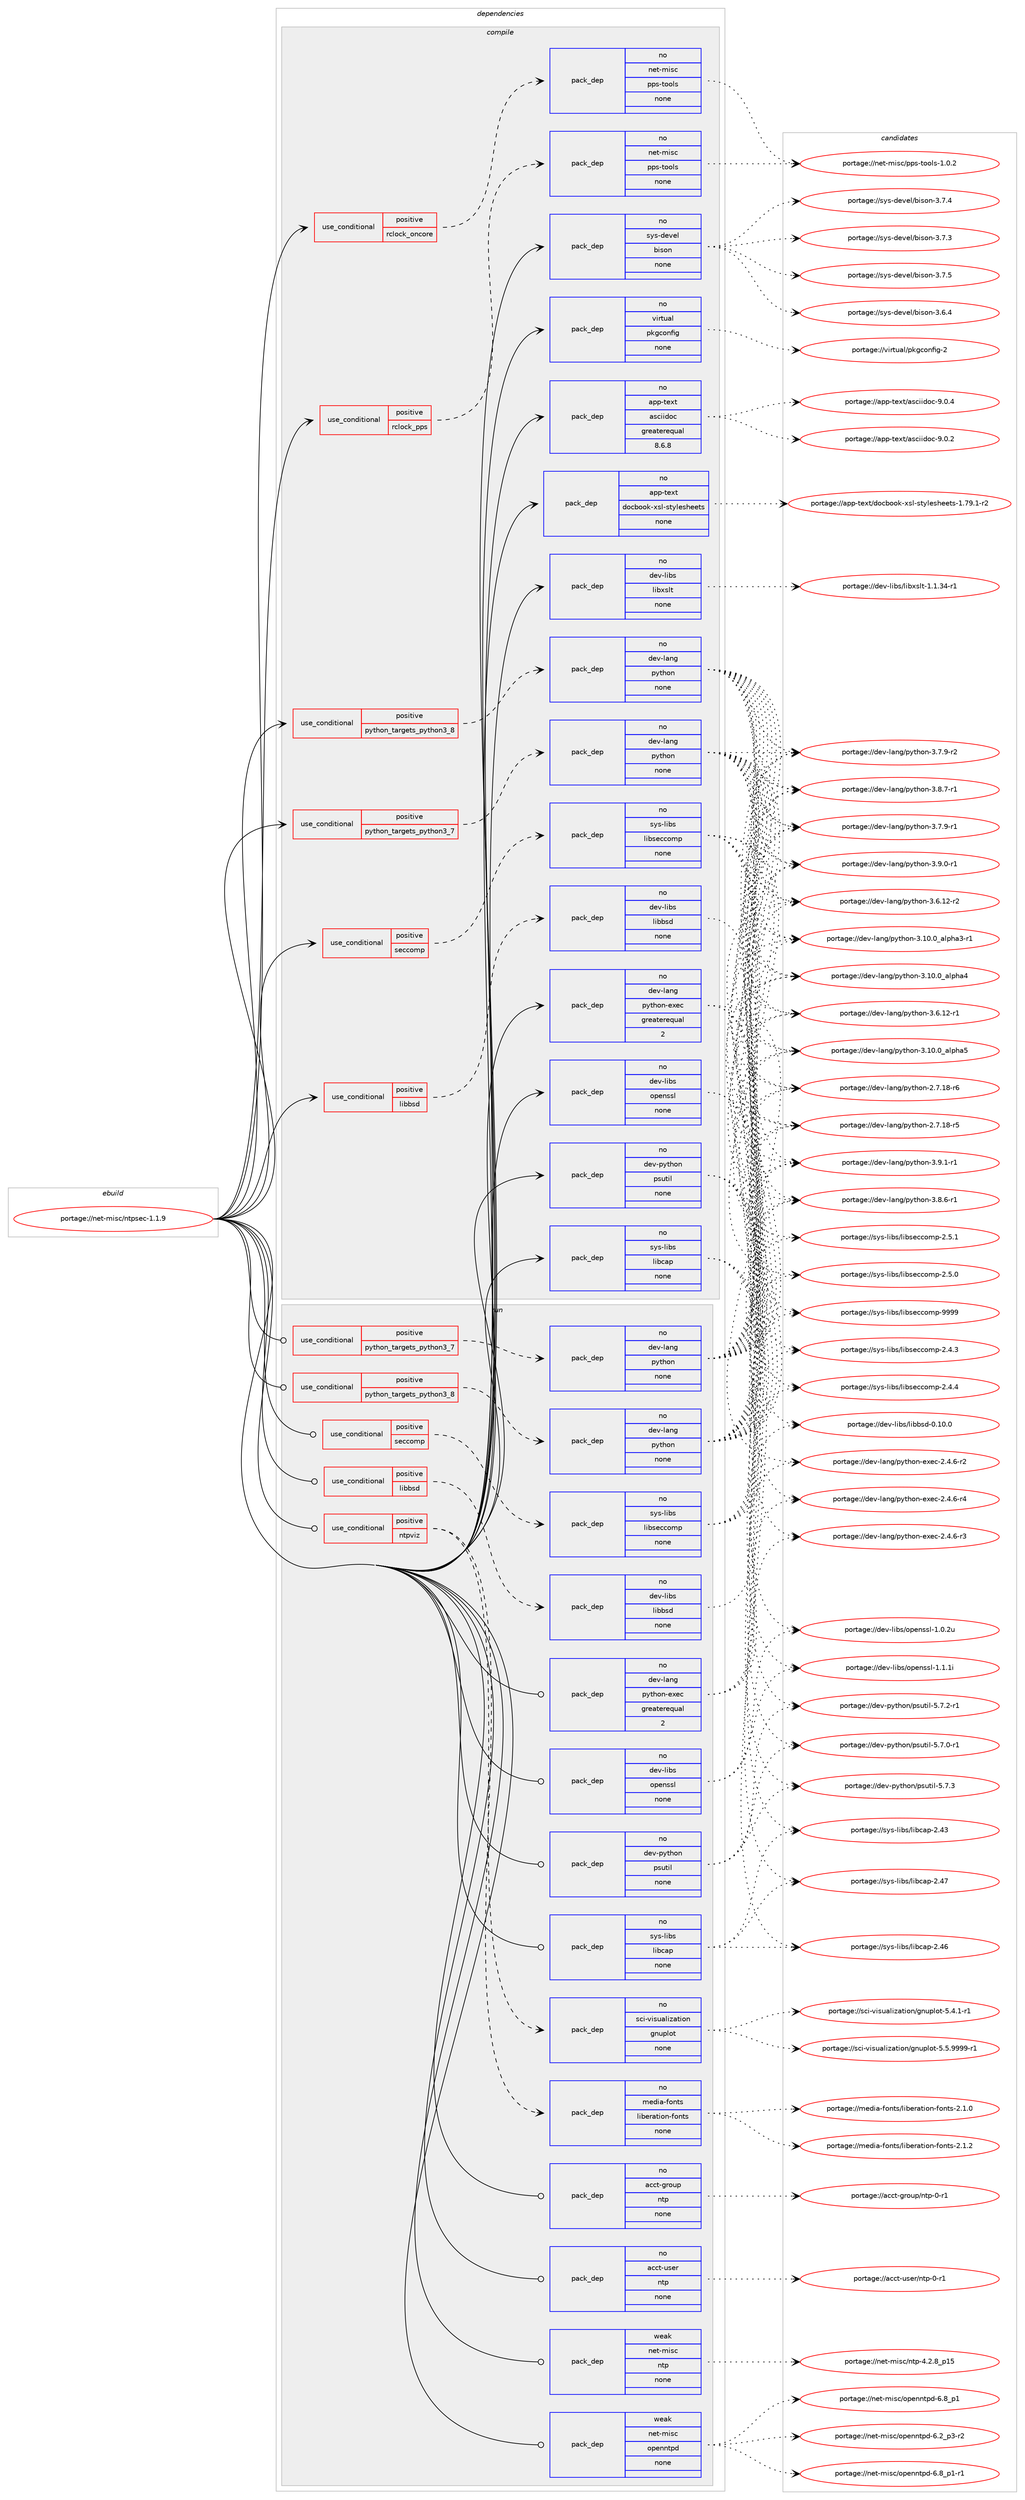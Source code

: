 digraph prolog {

# *************
# Graph options
# *************

newrank=true;
concentrate=true;
compound=true;
graph [rankdir=LR,fontname=Helvetica,fontsize=10,ranksep=1.5];#, ranksep=2.5, nodesep=0.2];
edge  [arrowhead=vee];
node  [fontname=Helvetica,fontsize=10];

# **********
# The ebuild
# **********

subgraph cluster_leftcol {
color=gray;
rank=same;
label=<<i>ebuild</i>>;
id [label="portage://net-misc/ntpsec-1.1.9", color=red, width=4, href="../net-misc/ntpsec-1.1.9.svg"];
}

# ****************
# The dependencies
# ****************

subgraph cluster_midcol {
color=gray;
label=<<i>dependencies</i>>;
subgraph cluster_compile {
fillcolor="#eeeeee";
style=filled;
label=<<i>compile</i>>;
subgraph cond5722 {
dependency18444 [label=<<TABLE BORDER="0" CELLBORDER="1" CELLSPACING="0" CELLPADDING="4"><TR><TD ROWSPAN="3" CELLPADDING="10">use_conditional</TD></TR><TR><TD>positive</TD></TR><TR><TD>libbsd</TD></TR></TABLE>>, shape=none, color=red];
subgraph pack12557 {
dependency18445 [label=<<TABLE BORDER="0" CELLBORDER="1" CELLSPACING="0" CELLPADDING="4" WIDTH="220"><TR><TD ROWSPAN="6" CELLPADDING="30">pack_dep</TD></TR><TR><TD WIDTH="110">no</TD></TR><TR><TD>dev-libs</TD></TR><TR><TD>libbsd</TD></TR><TR><TD>none</TD></TR><TR><TD></TD></TR></TABLE>>, shape=none, color=blue];
}
dependency18444:e -> dependency18445:w [weight=20,style="dashed",arrowhead="vee"];
}
id:e -> dependency18444:w [weight=20,style="solid",arrowhead="vee"];
subgraph cond5723 {
dependency18446 [label=<<TABLE BORDER="0" CELLBORDER="1" CELLSPACING="0" CELLPADDING="4"><TR><TD ROWSPAN="3" CELLPADDING="10">use_conditional</TD></TR><TR><TD>positive</TD></TR><TR><TD>python_targets_python3_7</TD></TR></TABLE>>, shape=none, color=red];
subgraph pack12558 {
dependency18447 [label=<<TABLE BORDER="0" CELLBORDER="1" CELLSPACING="0" CELLPADDING="4" WIDTH="220"><TR><TD ROWSPAN="6" CELLPADDING="30">pack_dep</TD></TR><TR><TD WIDTH="110">no</TD></TR><TR><TD>dev-lang</TD></TR><TR><TD>python</TD></TR><TR><TD>none</TD></TR><TR><TD></TD></TR></TABLE>>, shape=none, color=blue];
}
dependency18446:e -> dependency18447:w [weight=20,style="dashed",arrowhead="vee"];
}
id:e -> dependency18446:w [weight=20,style="solid",arrowhead="vee"];
subgraph cond5724 {
dependency18448 [label=<<TABLE BORDER="0" CELLBORDER="1" CELLSPACING="0" CELLPADDING="4"><TR><TD ROWSPAN="3" CELLPADDING="10">use_conditional</TD></TR><TR><TD>positive</TD></TR><TR><TD>python_targets_python3_8</TD></TR></TABLE>>, shape=none, color=red];
subgraph pack12559 {
dependency18449 [label=<<TABLE BORDER="0" CELLBORDER="1" CELLSPACING="0" CELLPADDING="4" WIDTH="220"><TR><TD ROWSPAN="6" CELLPADDING="30">pack_dep</TD></TR><TR><TD WIDTH="110">no</TD></TR><TR><TD>dev-lang</TD></TR><TR><TD>python</TD></TR><TR><TD>none</TD></TR><TR><TD></TD></TR></TABLE>>, shape=none, color=blue];
}
dependency18448:e -> dependency18449:w [weight=20,style="dashed",arrowhead="vee"];
}
id:e -> dependency18448:w [weight=20,style="solid",arrowhead="vee"];
subgraph cond5725 {
dependency18450 [label=<<TABLE BORDER="0" CELLBORDER="1" CELLSPACING="0" CELLPADDING="4"><TR><TD ROWSPAN="3" CELLPADDING="10">use_conditional</TD></TR><TR><TD>positive</TD></TR><TR><TD>rclock_oncore</TD></TR></TABLE>>, shape=none, color=red];
subgraph pack12560 {
dependency18451 [label=<<TABLE BORDER="0" CELLBORDER="1" CELLSPACING="0" CELLPADDING="4" WIDTH="220"><TR><TD ROWSPAN="6" CELLPADDING="30">pack_dep</TD></TR><TR><TD WIDTH="110">no</TD></TR><TR><TD>net-misc</TD></TR><TR><TD>pps-tools</TD></TR><TR><TD>none</TD></TR><TR><TD></TD></TR></TABLE>>, shape=none, color=blue];
}
dependency18450:e -> dependency18451:w [weight=20,style="dashed",arrowhead="vee"];
}
id:e -> dependency18450:w [weight=20,style="solid",arrowhead="vee"];
subgraph cond5726 {
dependency18452 [label=<<TABLE BORDER="0" CELLBORDER="1" CELLSPACING="0" CELLPADDING="4"><TR><TD ROWSPAN="3" CELLPADDING="10">use_conditional</TD></TR><TR><TD>positive</TD></TR><TR><TD>rclock_pps</TD></TR></TABLE>>, shape=none, color=red];
subgraph pack12561 {
dependency18453 [label=<<TABLE BORDER="0" CELLBORDER="1" CELLSPACING="0" CELLPADDING="4" WIDTH="220"><TR><TD ROWSPAN="6" CELLPADDING="30">pack_dep</TD></TR><TR><TD WIDTH="110">no</TD></TR><TR><TD>net-misc</TD></TR><TR><TD>pps-tools</TD></TR><TR><TD>none</TD></TR><TR><TD></TD></TR></TABLE>>, shape=none, color=blue];
}
dependency18452:e -> dependency18453:w [weight=20,style="dashed",arrowhead="vee"];
}
id:e -> dependency18452:w [weight=20,style="solid",arrowhead="vee"];
subgraph cond5727 {
dependency18454 [label=<<TABLE BORDER="0" CELLBORDER="1" CELLSPACING="0" CELLPADDING="4"><TR><TD ROWSPAN="3" CELLPADDING="10">use_conditional</TD></TR><TR><TD>positive</TD></TR><TR><TD>seccomp</TD></TR></TABLE>>, shape=none, color=red];
subgraph pack12562 {
dependency18455 [label=<<TABLE BORDER="0" CELLBORDER="1" CELLSPACING="0" CELLPADDING="4" WIDTH="220"><TR><TD ROWSPAN="6" CELLPADDING="30">pack_dep</TD></TR><TR><TD WIDTH="110">no</TD></TR><TR><TD>sys-libs</TD></TR><TR><TD>libseccomp</TD></TR><TR><TD>none</TD></TR><TR><TD></TD></TR></TABLE>>, shape=none, color=blue];
}
dependency18454:e -> dependency18455:w [weight=20,style="dashed",arrowhead="vee"];
}
id:e -> dependency18454:w [weight=20,style="solid",arrowhead="vee"];
subgraph pack12563 {
dependency18456 [label=<<TABLE BORDER="0" CELLBORDER="1" CELLSPACING="0" CELLPADDING="4" WIDTH="220"><TR><TD ROWSPAN="6" CELLPADDING="30">pack_dep</TD></TR><TR><TD WIDTH="110">no</TD></TR><TR><TD>app-text</TD></TR><TR><TD>asciidoc</TD></TR><TR><TD>greaterequal</TD></TR><TR><TD>8.6.8</TD></TR></TABLE>>, shape=none, color=blue];
}
id:e -> dependency18456:w [weight=20,style="solid",arrowhead="vee"];
subgraph pack12564 {
dependency18457 [label=<<TABLE BORDER="0" CELLBORDER="1" CELLSPACING="0" CELLPADDING="4" WIDTH="220"><TR><TD ROWSPAN="6" CELLPADDING="30">pack_dep</TD></TR><TR><TD WIDTH="110">no</TD></TR><TR><TD>app-text</TD></TR><TR><TD>docbook-xsl-stylesheets</TD></TR><TR><TD>none</TD></TR><TR><TD></TD></TR></TABLE>>, shape=none, color=blue];
}
id:e -> dependency18457:w [weight=20,style="solid",arrowhead="vee"];
subgraph pack12565 {
dependency18458 [label=<<TABLE BORDER="0" CELLBORDER="1" CELLSPACING="0" CELLPADDING="4" WIDTH="220"><TR><TD ROWSPAN="6" CELLPADDING="30">pack_dep</TD></TR><TR><TD WIDTH="110">no</TD></TR><TR><TD>dev-lang</TD></TR><TR><TD>python-exec</TD></TR><TR><TD>greaterequal</TD></TR><TR><TD>2</TD></TR></TABLE>>, shape=none, color=blue];
}
id:e -> dependency18458:w [weight=20,style="solid",arrowhead="vee"];
subgraph pack12566 {
dependency18459 [label=<<TABLE BORDER="0" CELLBORDER="1" CELLSPACING="0" CELLPADDING="4" WIDTH="220"><TR><TD ROWSPAN="6" CELLPADDING="30">pack_dep</TD></TR><TR><TD WIDTH="110">no</TD></TR><TR><TD>dev-libs</TD></TR><TR><TD>libxslt</TD></TR><TR><TD>none</TD></TR><TR><TD></TD></TR></TABLE>>, shape=none, color=blue];
}
id:e -> dependency18459:w [weight=20,style="solid",arrowhead="vee"];
subgraph pack12567 {
dependency18460 [label=<<TABLE BORDER="0" CELLBORDER="1" CELLSPACING="0" CELLPADDING="4" WIDTH="220"><TR><TD ROWSPAN="6" CELLPADDING="30">pack_dep</TD></TR><TR><TD WIDTH="110">no</TD></TR><TR><TD>dev-libs</TD></TR><TR><TD>openssl</TD></TR><TR><TD>none</TD></TR><TR><TD></TD></TR></TABLE>>, shape=none, color=blue];
}
id:e -> dependency18460:w [weight=20,style="solid",arrowhead="vee"];
subgraph pack12568 {
dependency18461 [label=<<TABLE BORDER="0" CELLBORDER="1" CELLSPACING="0" CELLPADDING="4" WIDTH="220"><TR><TD ROWSPAN="6" CELLPADDING="30">pack_dep</TD></TR><TR><TD WIDTH="110">no</TD></TR><TR><TD>dev-python</TD></TR><TR><TD>psutil</TD></TR><TR><TD>none</TD></TR><TR><TD></TD></TR></TABLE>>, shape=none, color=blue];
}
id:e -> dependency18461:w [weight=20,style="solid",arrowhead="vee"];
subgraph pack12569 {
dependency18462 [label=<<TABLE BORDER="0" CELLBORDER="1" CELLSPACING="0" CELLPADDING="4" WIDTH="220"><TR><TD ROWSPAN="6" CELLPADDING="30">pack_dep</TD></TR><TR><TD WIDTH="110">no</TD></TR><TR><TD>sys-devel</TD></TR><TR><TD>bison</TD></TR><TR><TD>none</TD></TR><TR><TD></TD></TR></TABLE>>, shape=none, color=blue];
}
id:e -> dependency18462:w [weight=20,style="solid",arrowhead="vee"];
subgraph pack12570 {
dependency18463 [label=<<TABLE BORDER="0" CELLBORDER="1" CELLSPACING="0" CELLPADDING="4" WIDTH="220"><TR><TD ROWSPAN="6" CELLPADDING="30">pack_dep</TD></TR><TR><TD WIDTH="110">no</TD></TR><TR><TD>sys-libs</TD></TR><TR><TD>libcap</TD></TR><TR><TD>none</TD></TR><TR><TD></TD></TR></TABLE>>, shape=none, color=blue];
}
id:e -> dependency18463:w [weight=20,style="solid",arrowhead="vee"];
subgraph pack12571 {
dependency18464 [label=<<TABLE BORDER="0" CELLBORDER="1" CELLSPACING="0" CELLPADDING="4" WIDTH="220"><TR><TD ROWSPAN="6" CELLPADDING="30">pack_dep</TD></TR><TR><TD WIDTH="110">no</TD></TR><TR><TD>virtual</TD></TR><TR><TD>pkgconfig</TD></TR><TR><TD>none</TD></TR><TR><TD></TD></TR></TABLE>>, shape=none, color=blue];
}
id:e -> dependency18464:w [weight=20,style="solid",arrowhead="vee"];
}
subgraph cluster_compileandrun {
fillcolor="#eeeeee";
style=filled;
label=<<i>compile and run</i>>;
}
subgraph cluster_run {
fillcolor="#eeeeee";
style=filled;
label=<<i>run</i>>;
subgraph cond5728 {
dependency18465 [label=<<TABLE BORDER="0" CELLBORDER="1" CELLSPACING="0" CELLPADDING="4"><TR><TD ROWSPAN="3" CELLPADDING="10">use_conditional</TD></TR><TR><TD>positive</TD></TR><TR><TD>libbsd</TD></TR></TABLE>>, shape=none, color=red];
subgraph pack12572 {
dependency18466 [label=<<TABLE BORDER="0" CELLBORDER="1" CELLSPACING="0" CELLPADDING="4" WIDTH="220"><TR><TD ROWSPAN="6" CELLPADDING="30">pack_dep</TD></TR><TR><TD WIDTH="110">no</TD></TR><TR><TD>dev-libs</TD></TR><TR><TD>libbsd</TD></TR><TR><TD>none</TD></TR><TR><TD></TD></TR></TABLE>>, shape=none, color=blue];
}
dependency18465:e -> dependency18466:w [weight=20,style="dashed",arrowhead="vee"];
}
id:e -> dependency18465:w [weight=20,style="solid",arrowhead="odot"];
subgraph cond5729 {
dependency18467 [label=<<TABLE BORDER="0" CELLBORDER="1" CELLSPACING="0" CELLPADDING="4"><TR><TD ROWSPAN="3" CELLPADDING="10">use_conditional</TD></TR><TR><TD>positive</TD></TR><TR><TD>ntpviz</TD></TR></TABLE>>, shape=none, color=red];
subgraph pack12573 {
dependency18468 [label=<<TABLE BORDER="0" CELLBORDER="1" CELLSPACING="0" CELLPADDING="4" WIDTH="220"><TR><TD ROWSPAN="6" CELLPADDING="30">pack_dep</TD></TR><TR><TD WIDTH="110">no</TD></TR><TR><TD>sci-visualization</TD></TR><TR><TD>gnuplot</TD></TR><TR><TD>none</TD></TR><TR><TD></TD></TR></TABLE>>, shape=none, color=blue];
}
dependency18467:e -> dependency18468:w [weight=20,style="dashed",arrowhead="vee"];
subgraph pack12574 {
dependency18469 [label=<<TABLE BORDER="0" CELLBORDER="1" CELLSPACING="0" CELLPADDING="4" WIDTH="220"><TR><TD ROWSPAN="6" CELLPADDING="30">pack_dep</TD></TR><TR><TD WIDTH="110">no</TD></TR><TR><TD>media-fonts</TD></TR><TR><TD>liberation-fonts</TD></TR><TR><TD>none</TD></TR><TR><TD></TD></TR></TABLE>>, shape=none, color=blue];
}
dependency18467:e -> dependency18469:w [weight=20,style="dashed",arrowhead="vee"];
}
id:e -> dependency18467:w [weight=20,style="solid",arrowhead="odot"];
subgraph cond5730 {
dependency18470 [label=<<TABLE BORDER="0" CELLBORDER="1" CELLSPACING="0" CELLPADDING="4"><TR><TD ROWSPAN="3" CELLPADDING="10">use_conditional</TD></TR><TR><TD>positive</TD></TR><TR><TD>python_targets_python3_7</TD></TR></TABLE>>, shape=none, color=red];
subgraph pack12575 {
dependency18471 [label=<<TABLE BORDER="0" CELLBORDER="1" CELLSPACING="0" CELLPADDING="4" WIDTH="220"><TR><TD ROWSPAN="6" CELLPADDING="30">pack_dep</TD></TR><TR><TD WIDTH="110">no</TD></TR><TR><TD>dev-lang</TD></TR><TR><TD>python</TD></TR><TR><TD>none</TD></TR><TR><TD></TD></TR></TABLE>>, shape=none, color=blue];
}
dependency18470:e -> dependency18471:w [weight=20,style="dashed",arrowhead="vee"];
}
id:e -> dependency18470:w [weight=20,style="solid",arrowhead="odot"];
subgraph cond5731 {
dependency18472 [label=<<TABLE BORDER="0" CELLBORDER="1" CELLSPACING="0" CELLPADDING="4"><TR><TD ROWSPAN="3" CELLPADDING="10">use_conditional</TD></TR><TR><TD>positive</TD></TR><TR><TD>python_targets_python3_8</TD></TR></TABLE>>, shape=none, color=red];
subgraph pack12576 {
dependency18473 [label=<<TABLE BORDER="0" CELLBORDER="1" CELLSPACING="0" CELLPADDING="4" WIDTH="220"><TR><TD ROWSPAN="6" CELLPADDING="30">pack_dep</TD></TR><TR><TD WIDTH="110">no</TD></TR><TR><TD>dev-lang</TD></TR><TR><TD>python</TD></TR><TR><TD>none</TD></TR><TR><TD></TD></TR></TABLE>>, shape=none, color=blue];
}
dependency18472:e -> dependency18473:w [weight=20,style="dashed",arrowhead="vee"];
}
id:e -> dependency18472:w [weight=20,style="solid",arrowhead="odot"];
subgraph cond5732 {
dependency18474 [label=<<TABLE BORDER="0" CELLBORDER="1" CELLSPACING="0" CELLPADDING="4"><TR><TD ROWSPAN="3" CELLPADDING="10">use_conditional</TD></TR><TR><TD>positive</TD></TR><TR><TD>seccomp</TD></TR></TABLE>>, shape=none, color=red];
subgraph pack12577 {
dependency18475 [label=<<TABLE BORDER="0" CELLBORDER="1" CELLSPACING="0" CELLPADDING="4" WIDTH="220"><TR><TD ROWSPAN="6" CELLPADDING="30">pack_dep</TD></TR><TR><TD WIDTH="110">no</TD></TR><TR><TD>sys-libs</TD></TR><TR><TD>libseccomp</TD></TR><TR><TD>none</TD></TR><TR><TD></TD></TR></TABLE>>, shape=none, color=blue];
}
dependency18474:e -> dependency18475:w [weight=20,style="dashed",arrowhead="vee"];
}
id:e -> dependency18474:w [weight=20,style="solid",arrowhead="odot"];
subgraph pack12578 {
dependency18476 [label=<<TABLE BORDER="0" CELLBORDER="1" CELLSPACING="0" CELLPADDING="4" WIDTH="220"><TR><TD ROWSPAN="6" CELLPADDING="30">pack_dep</TD></TR><TR><TD WIDTH="110">no</TD></TR><TR><TD>acct-group</TD></TR><TR><TD>ntp</TD></TR><TR><TD>none</TD></TR><TR><TD></TD></TR></TABLE>>, shape=none, color=blue];
}
id:e -> dependency18476:w [weight=20,style="solid",arrowhead="odot"];
subgraph pack12579 {
dependency18477 [label=<<TABLE BORDER="0" CELLBORDER="1" CELLSPACING="0" CELLPADDING="4" WIDTH="220"><TR><TD ROWSPAN="6" CELLPADDING="30">pack_dep</TD></TR><TR><TD WIDTH="110">no</TD></TR><TR><TD>acct-user</TD></TR><TR><TD>ntp</TD></TR><TR><TD>none</TD></TR><TR><TD></TD></TR></TABLE>>, shape=none, color=blue];
}
id:e -> dependency18477:w [weight=20,style="solid",arrowhead="odot"];
subgraph pack12580 {
dependency18478 [label=<<TABLE BORDER="0" CELLBORDER="1" CELLSPACING="0" CELLPADDING="4" WIDTH="220"><TR><TD ROWSPAN="6" CELLPADDING="30">pack_dep</TD></TR><TR><TD WIDTH="110">no</TD></TR><TR><TD>dev-lang</TD></TR><TR><TD>python-exec</TD></TR><TR><TD>greaterequal</TD></TR><TR><TD>2</TD></TR></TABLE>>, shape=none, color=blue];
}
id:e -> dependency18478:w [weight=20,style="solid",arrowhead="odot"];
subgraph pack12581 {
dependency18479 [label=<<TABLE BORDER="0" CELLBORDER="1" CELLSPACING="0" CELLPADDING="4" WIDTH="220"><TR><TD ROWSPAN="6" CELLPADDING="30">pack_dep</TD></TR><TR><TD WIDTH="110">no</TD></TR><TR><TD>dev-libs</TD></TR><TR><TD>openssl</TD></TR><TR><TD>none</TD></TR><TR><TD></TD></TR></TABLE>>, shape=none, color=blue];
}
id:e -> dependency18479:w [weight=20,style="solid",arrowhead="odot"];
subgraph pack12582 {
dependency18480 [label=<<TABLE BORDER="0" CELLBORDER="1" CELLSPACING="0" CELLPADDING="4" WIDTH="220"><TR><TD ROWSPAN="6" CELLPADDING="30">pack_dep</TD></TR><TR><TD WIDTH="110">no</TD></TR><TR><TD>dev-python</TD></TR><TR><TD>psutil</TD></TR><TR><TD>none</TD></TR><TR><TD></TD></TR></TABLE>>, shape=none, color=blue];
}
id:e -> dependency18480:w [weight=20,style="solid",arrowhead="odot"];
subgraph pack12583 {
dependency18481 [label=<<TABLE BORDER="0" CELLBORDER="1" CELLSPACING="0" CELLPADDING="4" WIDTH="220"><TR><TD ROWSPAN="6" CELLPADDING="30">pack_dep</TD></TR><TR><TD WIDTH="110">no</TD></TR><TR><TD>sys-libs</TD></TR><TR><TD>libcap</TD></TR><TR><TD>none</TD></TR><TR><TD></TD></TR></TABLE>>, shape=none, color=blue];
}
id:e -> dependency18481:w [weight=20,style="solid",arrowhead="odot"];
subgraph pack12584 {
dependency18482 [label=<<TABLE BORDER="0" CELLBORDER="1" CELLSPACING="0" CELLPADDING="4" WIDTH="220"><TR><TD ROWSPAN="6" CELLPADDING="30">pack_dep</TD></TR><TR><TD WIDTH="110">weak</TD></TR><TR><TD>net-misc</TD></TR><TR><TD>ntp</TD></TR><TR><TD>none</TD></TR><TR><TD></TD></TR></TABLE>>, shape=none, color=blue];
}
id:e -> dependency18482:w [weight=20,style="solid",arrowhead="odot"];
subgraph pack12585 {
dependency18483 [label=<<TABLE BORDER="0" CELLBORDER="1" CELLSPACING="0" CELLPADDING="4" WIDTH="220"><TR><TD ROWSPAN="6" CELLPADDING="30">pack_dep</TD></TR><TR><TD WIDTH="110">weak</TD></TR><TR><TD>net-misc</TD></TR><TR><TD>openntpd</TD></TR><TR><TD>none</TD></TR><TR><TD></TD></TR></TABLE>>, shape=none, color=blue];
}
id:e -> dependency18483:w [weight=20,style="solid",arrowhead="odot"];
}
}

# **************
# The candidates
# **************

subgraph cluster_choices {
rank=same;
color=gray;
label=<<i>candidates</i>>;

subgraph choice12557 {
color=black;
nodesep=1;
choice100101118451081059811547108105989811510045484649484648 [label="portage://dev-libs/libbsd-0.10.0", color=red, width=4,href="../dev-libs/libbsd-0.10.0.svg"];
dependency18445:e -> choice100101118451081059811547108105989811510045484649484648:w [style=dotted,weight="100"];
}
subgraph choice12558 {
color=black;
nodesep=1;
choice1001011184510897110103471121211161041111104551465746494511449 [label="portage://dev-lang/python-3.9.1-r1", color=red, width=4,href="../dev-lang/python-3.9.1-r1.svg"];
choice1001011184510897110103471121211161041111104551465746484511449 [label="portage://dev-lang/python-3.9.0-r1", color=red, width=4,href="../dev-lang/python-3.9.0-r1.svg"];
choice1001011184510897110103471121211161041111104551465646554511449 [label="portage://dev-lang/python-3.8.7-r1", color=red, width=4,href="../dev-lang/python-3.8.7-r1.svg"];
choice1001011184510897110103471121211161041111104551465646544511449 [label="portage://dev-lang/python-3.8.6-r1", color=red, width=4,href="../dev-lang/python-3.8.6-r1.svg"];
choice1001011184510897110103471121211161041111104551465546574511450 [label="portage://dev-lang/python-3.7.9-r2", color=red, width=4,href="../dev-lang/python-3.7.9-r2.svg"];
choice1001011184510897110103471121211161041111104551465546574511449 [label="portage://dev-lang/python-3.7.9-r1", color=red, width=4,href="../dev-lang/python-3.7.9-r1.svg"];
choice100101118451089711010347112121116104111110455146544649504511450 [label="portage://dev-lang/python-3.6.12-r2", color=red, width=4,href="../dev-lang/python-3.6.12-r2.svg"];
choice100101118451089711010347112121116104111110455146544649504511449 [label="portage://dev-lang/python-3.6.12-r1", color=red, width=4,href="../dev-lang/python-3.6.12-r1.svg"];
choice1001011184510897110103471121211161041111104551464948464895971081121049753 [label="portage://dev-lang/python-3.10.0_alpha5", color=red, width=4,href="../dev-lang/python-3.10.0_alpha5.svg"];
choice1001011184510897110103471121211161041111104551464948464895971081121049752 [label="portage://dev-lang/python-3.10.0_alpha4", color=red, width=4,href="../dev-lang/python-3.10.0_alpha4.svg"];
choice10010111845108971101034711212111610411111045514649484648959710811210497514511449 [label="portage://dev-lang/python-3.10.0_alpha3-r1", color=red, width=4,href="../dev-lang/python-3.10.0_alpha3-r1.svg"];
choice100101118451089711010347112121116104111110455046554649564511454 [label="portage://dev-lang/python-2.7.18-r6", color=red, width=4,href="../dev-lang/python-2.7.18-r6.svg"];
choice100101118451089711010347112121116104111110455046554649564511453 [label="portage://dev-lang/python-2.7.18-r5", color=red, width=4,href="../dev-lang/python-2.7.18-r5.svg"];
dependency18447:e -> choice1001011184510897110103471121211161041111104551465746494511449:w [style=dotted,weight="100"];
dependency18447:e -> choice1001011184510897110103471121211161041111104551465746484511449:w [style=dotted,weight="100"];
dependency18447:e -> choice1001011184510897110103471121211161041111104551465646554511449:w [style=dotted,weight="100"];
dependency18447:e -> choice1001011184510897110103471121211161041111104551465646544511449:w [style=dotted,weight="100"];
dependency18447:e -> choice1001011184510897110103471121211161041111104551465546574511450:w [style=dotted,weight="100"];
dependency18447:e -> choice1001011184510897110103471121211161041111104551465546574511449:w [style=dotted,weight="100"];
dependency18447:e -> choice100101118451089711010347112121116104111110455146544649504511450:w [style=dotted,weight="100"];
dependency18447:e -> choice100101118451089711010347112121116104111110455146544649504511449:w [style=dotted,weight="100"];
dependency18447:e -> choice1001011184510897110103471121211161041111104551464948464895971081121049753:w [style=dotted,weight="100"];
dependency18447:e -> choice1001011184510897110103471121211161041111104551464948464895971081121049752:w [style=dotted,weight="100"];
dependency18447:e -> choice10010111845108971101034711212111610411111045514649484648959710811210497514511449:w [style=dotted,weight="100"];
dependency18447:e -> choice100101118451089711010347112121116104111110455046554649564511454:w [style=dotted,weight="100"];
dependency18447:e -> choice100101118451089711010347112121116104111110455046554649564511453:w [style=dotted,weight="100"];
}
subgraph choice12559 {
color=black;
nodesep=1;
choice1001011184510897110103471121211161041111104551465746494511449 [label="portage://dev-lang/python-3.9.1-r1", color=red, width=4,href="../dev-lang/python-3.9.1-r1.svg"];
choice1001011184510897110103471121211161041111104551465746484511449 [label="portage://dev-lang/python-3.9.0-r1", color=red, width=4,href="../dev-lang/python-3.9.0-r1.svg"];
choice1001011184510897110103471121211161041111104551465646554511449 [label="portage://dev-lang/python-3.8.7-r1", color=red, width=4,href="../dev-lang/python-3.8.7-r1.svg"];
choice1001011184510897110103471121211161041111104551465646544511449 [label="portage://dev-lang/python-3.8.6-r1", color=red, width=4,href="../dev-lang/python-3.8.6-r1.svg"];
choice1001011184510897110103471121211161041111104551465546574511450 [label="portage://dev-lang/python-3.7.9-r2", color=red, width=4,href="../dev-lang/python-3.7.9-r2.svg"];
choice1001011184510897110103471121211161041111104551465546574511449 [label="portage://dev-lang/python-3.7.9-r1", color=red, width=4,href="../dev-lang/python-3.7.9-r1.svg"];
choice100101118451089711010347112121116104111110455146544649504511450 [label="portage://dev-lang/python-3.6.12-r2", color=red, width=4,href="../dev-lang/python-3.6.12-r2.svg"];
choice100101118451089711010347112121116104111110455146544649504511449 [label="portage://dev-lang/python-3.6.12-r1", color=red, width=4,href="../dev-lang/python-3.6.12-r1.svg"];
choice1001011184510897110103471121211161041111104551464948464895971081121049753 [label="portage://dev-lang/python-3.10.0_alpha5", color=red, width=4,href="../dev-lang/python-3.10.0_alpha5.svg"];
choice1001011184510897110103471121211161041111104551464948464895971081121049752 [label="portage://dev-lang/python-3.10.0_alpha4", color=red, width=4,href="../dev-lang/python-3.10.0_alpha4.svg"];
choice10010111845108971101034711212111610411111045514649484648959710811210497514511449 [label="portage://dev-lang/python-3.10.0_alpha3-r1", color=red, width=4,href="../dev-lang/python-3.10.0_alpha3-r1.svg"];
choice100101118451089711010347112121116104111110455046554649564511454 [label="portage://dev-lang/python-2.7.18-r6", color=red, width=4,href="../dev-lang/python-2.7.18-r6.svg"];
choice100101118451089711010347112121116104111110455046554649564511453 [label="portage://dev-lang/python-2.7.18-r5", color=red, width=4,href="../dev-lang/python-2.7.18-r5.svg"];
dependency18449:e -> choice1001011184510897110103471121211161041111104551465746494511449:w [style=dotted,weight="100"];
dependency18449:e -> choice1001011184510897110103471121211161041111104551465746484511449:w [style=dotted,weight="100"];
dependency18449:e -> choice1001011184510897110103471121211161041111104551465646554511449:w [style=dotted,weight="100"];
dependency18449:e -> choice1001011184510897110103471121211161041111104551465646544511449:w [style=dotted,weight="100"];
dependency18449:e -> choice1001011184510897110103471121211161041111104551465546574511450:w [style=dotted,weight="100"];
dependency18449:e -> choice1001011184510897110103471121211161041111104551465546574511449:w [style=dotted,weight="100"];
dependency18449:e -> choice100101118451089711010347112121116104111110455146544649504511450:w [style=dotted,weight="100"];
dependency18449:e -> choice100101118451089711010347112121116104111110455146544649504511449:w [style=dotted,weight="100"];
dependency18449:e -> choice1001011184510897110103471121211161041111104551464948464895971081121049753:w [style=dotted,weight="100"];
dependency18449:e -> choice1001011184510897110103471121211161041111104551464948464895971081121049752:w [style=dotted,weight="100"];
dependency18449:e -> choice10010111845108971101034711212111610411111045514649484648959710811210497514511449:w [style=dotted,weight="100"];
dependency18449:e -> choice100101118451089711010347112121116104111110455046554649564511454:w [style=dotted,weight="100"];
dependency18449:e -> choice100101118451089711010347112121116104111110455046554649564511453:w [style=dotted,weight="100"];
}
subgraph choice12560 {
color=black;
nodesep=1;
choice11010111645109105115994711211211545116111111108115454946484650 [label="portage://net-misc/pps-tools-1.0.2", color=red, width=4,href="../net-misc/pps-tools-1.0.2.svg"];
dependency18451:e -> choice11010111645109105115994711211211545116111111108115454946484650:w [style=dotted,weight="100"];
}
subgraph choice12561 {
color=black;
nodesep=1;
choice11010111645109105115994711211211545116111111108115454946484650 [label="portage://net-misc/pps-tools-1.0.2", color=red, width=4,href="../net-misc/pps-tools-1.0.2.svg"];
dependency18453:e -> choice11010111645109105115994711211211545116111111108115454946484650:w [style=dotted,weight="100"];
}
subgraph choice12562 {
color=black;
nodesep=1;
choice1151211154510810598115471081059811510199991111091124557575757 [label="portage://sys-libs/libseccomp-9999", color=red, width=4,href="../sys-libs/libseccomp-9999.svg"];
choice115121115451081059811547108105981151019999111109112455046534649 [label="portage://sys-libs/libseccomp-2.5.1", color=red, width=4,href="../sys-libs/libseccomp-2.5.1.svg"];
choice115121115451081059811547108105981151019999111109112455046534648 [label="portage://sys-libs/libseccomp-2.5.0", color=red, width=4,href="../sys-libs/libseccomp-2.5.0.svg"];
choice115121115451081059811547108105981151019999111109112455046524652 [label="portage://sys-libs/libseccomp-2.4.4", color=red, width=4,href="../sys-libs/libseccomp-2.4.4.svg"];
choice115121115451081059811547108105981151019999111109112455046524651 [label="portage://sys-libs/libseccomp-2.4.3", color=red, width=4,href="../sys-libs/libseccomp-2.4.3.svg"];
dependency18455:e -> choice1151211154510810598115471081059811510199991111091124557575757:w [style=dotted,weight="100"];
dependency18455:e -> choice115121115451081059811547108105981151019999111109112455046534649:w [style=dotted,weight="100"];
dependency18455:e -> choice115121115451081059811547108105981151019999111109112455046534648:w [style=dotted,weight="100"];
dependency18455:e -> choice115121115451081059811547108105981151019999111109112455046524652:w [style=dotted,weight="100"];
dependency18455:e -> choice115121115451081059811547108105981151019999111109112455046524651:w [style=dotted,weight="100"];
}
subgraph choice12563 {
color=black;
nodesep=1;
choice971121124511610112011647971159910510510011199455746484652 [label="portage://app-text/asciidoc-9.0.4", color=red, width=4,href="../app-text/asciidoc-9.0.4.svg"];
choice971121124511610112011647971159910510510011199455746484650 [label="portage://app-text/asciidoc-9.0.2", color=red, width=4,href="../app-text/asciidoc-9.0.2.svg"];
dependency18456:e -> choice971121124511610112011647971159910510510011199455746484652:w [style=dotted,weight="100"];
dependency18456:e -> choice971121124511610112011647971159910510510011199455746484650:w [style=dotted,weight="100"];
}
subgraph choice12564 {
color=black;
nodesep=1;
choice97112112451161011201164710011199981111111074512011510845115116121108101115104101101116115454946555746494511450 [label="portage://app-text/docbook-xsl-stylesheets-1.79.1-r2", color=red, width=4,href="../app-text/docbook-xsl-stylesheets-1.79.1-r2.svg"];
dependency18457:e -> choice97112112451161011201164710011199981111111074512011510845115116121108101115104101101116115454946555746494511450:w [style=dotted,weight="100"];
}
subgraph choice12565 {
color=black;
nodesep=1;
choice10010111845108971101034711212111610411111045101120101994550465246544511452 [label="portage://dev-lang/python-exec-2.4.6-r4", color=red, width=4,href="../dev-lang/python-exec-2.4.6-r4.svg"];
choice10010111845108971101034711212111610411111045101120101994550465246544511451 [label="portage://dev-lang/python-exec-2.4.6-r3", color=red, width=4,href="../dev-lang/python-exec-2.4.6-r3.svg"];
choice10010111845108971101034711212111610411111045101120101994550465246544511450 [label="portage://dev-lang/python-exec-2.4.6-r2", color=red, width=4,href="../dev-lang/python-exec-2.4.6-r2.svg"];
dependency18458:e -> choice10010111845108971101034711212111610411111045101120101994550465246544511452:w [style=dotted,weight="100"];
dependency18458:e -> choice10010111845108971101034711212111610411111045101120101994550465246544511451:w [style=dotted,weight="100"];
dependency18458:e -> choice10010111845108971101034711212111610411111045101120101994550465246544511450:w [style=dotted,weight="100"];
}
subgraph choice12566 {
color=black;
nodesep=1;
choice10010111845108105981154710810598120115108116454946494651524511449 [label="portage://dev-libs/libxslt-1.1.34-r1", color=red, width=4,href="../dev-libs/libxslt-1.1.34-r1.svg"];
dependency18459:e -> choice10010111845108105981154710810598120115108116454946494651524511449:w [style=dotted,weight="100"];
}
subgraph choice12567 {
color=black;
nodesep=1;
choice100101118451081059811547111112101110115115108454946494649105 [label="portage://dev-libs/openssl-1.1.1i", color=red, width=4,href="../dev-libs/openssl-1.1.1i.svg"];
choice100101118451081059811547111112101110115115108454946484650117 [label="portage://dev-libs/openssl-1.0.2u", color=red, width=4,href="../dev-libs/openssl-1.0.2u.svg"];
dependency18460:e -> choice100101118451081059811547111112101110115115108454946494649105:w [style=dotted,weight="100"];
dependency18460:e -> choice100101118451081059811547111112101110115115108454946484650117:w [style=dotted,weight="100"];
}
subgraph choice12568 {
color=black;
nodesep=1;
choice1001011184511212111610411111047112115117116105108455346554651 [label="portage://dev-python/psutil-5.7.3", color=red, width=4,href="../dev-python/psutil-5.7.3.svg"];
choice10010111845112121116104111110471121151171161051084553465546504511449 [label="portage://dev-python/psutil-5.7.2-r1", color=red, width=4,href="../dev-python/psutil-5.7.2-r1.svg"];
choice10010111845112121116104111110471121151171161051084553465546484511449 [label="portage://dev-python/psutil-5.7.0-r1", color=red, width=4,href="../dev-python/psutil-5.7.0-r1.svg"];
dependency18461:e -> choice1001011184511212111610411111047112115117116105108455346554651:w [style=dotted,weight="100"];
dependency18461:e -> choice10010111845112121116104111110471121151171161051084553465546504511449:w [style=dotted,weight="100"];
dependency18461:e -> choice10010111845112121116104111110471121151171161051084553465546484511449:w [style=dotted,weight="100"];
}
subgraph choice12569 {
color=black;
nodesep=1;
choice115121115451001011181011084798105115111110455146554653 [label="portage://sys-devel/bison-3.7.5", color=red, width=4,href="../sys-devel/bison-3.7.5.svg"];
choice115121115451001011181011084798105115111110455146554652 [label="portage://sys-devel/bison-3.7.4", color=red, width=4,href="../sys-devel/bison-3.7.4.svg"];
choice115121115451001011181011084798105115111110455146554651 [label="portage://sys-devel/bison-3.7.3", color=red, width=4,href="../sys-devel/bison-3.7.3.svg"];
choice115121115451001011181011084798105115111110455146544652 [label="portage://sys-devel/bison-3.6.4", color=red, width=4,href="../sys-devel/bison-3.6.4.svg"];
dependency18462:e -> choice115121115451001011181011084798105115111110455146554653:w [style=dotted,weight="100"];
dependency18462:e -> choice115121115451001011181011084798105115111110455146554652:w [style=dotted,weight="100"];
dependency18462:e -> choice115121115451001011181011084798105115111110455146554651:w [style=dotted,weight="100"];
dependency18462:e -> choice115121115451001011181011084798105115111110455146544652:w [style=dotted,weight="100"];
}
subgraph choice12570 {
color=black;
nodesep=1;
choice1151211154510810598115471081059899971124550465255 [label="portage://sys-libs/libcap-2.47", color=red, width=4,href="../sys-libs/libcap-2.47.svg"];
choice1151211154510810598115471081059899971124550465254 [label="portage://sys-libs/libcap-2.46", color=red, width=4,href="../sys-libs/libcap-2.46.svg"];
choice1151211154510810598115471081059899971124550465251 [label="portage://sys-libs/libcap-2.43", color=red, width=4,href="../sys-libs/libcap-2.43.svg"];
dependency18463:e -> choice1151211154510810598115471081059899971124550465255:w [style=dotted,weight="100"];
dependency18463:e -> choice1151211154510810598115471081059899971124550465254:w [style=dotted,weight="100"];
dependency18463:e -> choice1151211154510810598115471081059899971124550465251:w [style=dotted,weight="100"];
}
subgraph choice12571 {
color=black;
nodesep=1;
choice1181051141161179710847112107103991111101021051034550 [label="portage://virtual/pkgconfig-2", color=red, width=4,href="../virtual/pkgconfig-2.svg"];
dependency18464:e -> choice1181051141161179710847112107103991111101021051034550:w [style=dotted,weight="100"];
}
subgraph choice12572 {
color=black;
nodesep=1;
choice100101118451081059811547108105989811510045484649484648 [label="portage://dev-libs/libbsd-0.10.0", color=red, width=4,href="../dev-libs/libbsd-0.10.0.svg"];
dependency18466:e -> choice100101118451081059811547108105989811510045484649484648:w [style=dotted,weight="100"];
}
subgraph choice12573 {
color=black;
nodesep=1;
choice11599105451181051151179710810512297116105111110471031101171121081111164553465346575757574511449 [label="portage://sci-visualization/gnuplot-5.5.9999-r1", color=red, width=4,href="../sci-visualization/gnuplot-5.5.9999-r1.svg"];
choice11599105451181051151179710810512297116105111110471031101171121081111164553465246494511449 [label="portage://sci-visualization/gnuplot-5.4.1-r1", color=red, width=4,href="../sci-visualization/gnuplot-5.4.1-r1.svg"];
dependency18468:e -> choice11599105451181051151179710810512297116105111110471031101171121081111164553465346575757574511449:w [style=dotted,weight="100"];
dependency18468:e -> choice11599105451181051151179710810512297116105111110471031101171121081111164553465246494511449:w [style=dotted,weight="100"];
}
subgraph choice12574 {
color=black;
nodesep=1;
choice109101100105974510211111011611547108105981011149711610511111045102111110116115455046494650 [label="portage://media-fonts/liberation-fonts-2.1.2", color=red, width=4,href="../media-fonts/liberation-fonts-2.1.2.svg"];
choice109101100105974510211111011611547108105981011149711610511111045102111110116115455046494648 [label="portage://media-fonts/liberation-fonts-2.1.0", color=red, width=4,href="../media-fonts/liberation-fonts-2.1.0.svg"];
dependency18469:e -> choice109101100105974510211111011611547108105981011149711610511111045102111110116115455046494650:w [style=dotted,weight="100"];
dependency18469:e -> choice109101100105974510211111011611547108105981011149711610511111045102111110116115455046494648:w [style=dotted,weight="100"];
}
subgraph choice12575 {
color=black;
nodesep=1;
choice1001011184510897110103471121211161041111104551465746494511449 [label="portage://dev-lang/python-3.9.1-r1", color=red, width=4,href="../dev-lang/python-3.9.1-r1.svg"];
choice1001011184510897110103471121211161041111104551465746484511449 [label="portage://dev-lang/python-3.9.0-r1", color=red, width=4,href="../dev-lang/python-3.9.0-r1.svg"];
choice1001011184510897110103471121211161041111104551465646554511449 [label="portage://dev-lang/python-3.8.7-r1", color=red, width=4,href="../dev-lang/python-3.8.7-r1.svg"];
choice1001011184510897110103471121211161041111104551465646544511449 [label="portage://dev-lang/python-3.8.6-r1", color=red, width=4,href="../dev-lang/python-3.8.6-r1.svg"];
choice1001011184510897110103471121211161041111104551465546574511450 [label="portage://dev-lang/python-3.7.9-r2", color=red, width=4,href="../dev-lang/python-3.7.9-r2.svg"];
choice1001011184510897110103471121211161041111104551465546574511449 [label="portage://dev-lang/python-3.7.9-r1", color=red, width=4,href="../dev-lang/python-3.7.9-r1.svg"];
choice100101118451089711010347112121116104111110455146544649504511450 [label="portage://dev-lang/python-3.6.12-r2", color=red, width=4,href="../dev-lang/python-3.6.12-r2.svg"];
choice100101118451089711010347112121116104111110455146544649504511449 [label="portage://dev-lang/python-3.6.12-r1", color=red, width=4,href="../dev-lang/python-3.6.12-r1.svg"];
choice1001011184510897110103471121211161041111104551464948464895971081121049753 [label="portage://dev-lang/python-3.10.0_alpha5", color=red, width=4,href="../dev-lang/python-3.10.0_alpha5.svg"];
choice1001011184510897110103471121211161041111104551464948464895971081121049752 [label="portage://dev-lang/python-3.10.0_alpha4", color=red, width=4,href="../dev-lang/python-3.10.0_alpha4.svg"];
choice10010111845108971101034711212111610411111045514649484648959710811210497514511449 [label="portage://dev-lang/python-3.10.0_alpha3-r1", color=red, width=4,href="../dev-lang/python-3.10.0_alpha3-r1.svg"];
choice100101118451089711010347112121116104111110455046554649564511454 [label="portage://dev-lang/python-2.7.18-r6", color=red, width=4,href="../dev-lang/python-2.7.18-r6.svg"];
choice100101118451089711010347112121116104111110455046554649564511453 [label="portage://dev-lang/python-2.7.18-r5", color=red, width=4,href="../dev-lang/python-2.7.18-r5.svg"];
dependency18471:e -> choice1001011184510897110103471121211161041111104551465746494511449:w [style=dotted,weight="100"];
dependency18471:e -> choice1001011184510897110103471121211161041111104551465746484511449:w [style=dotted,weight="100"];
dependency18471:e -> choice1001011184510897110103471121211161041111104551465646554511449:w [style=dotted,weight="100"];
dependency18471:e -> choice1001011184510897110103471121211161041111104551465646544511449:w [style=dotted,weight="100"];
dependency18471:e -> choice1001011184510897110103471121211161041111104551465546574511450:w [style=dotted,weight="100"];
dependency18471:e -> choice1001011184510897110103471121211161041111104551465546574511449:w [style=dotted,weight="100"];
dependency18471:e -> choice100101118451089711010347112121116104111110455146544649504511450:w [style=dotted,weight="100"];
dependency18471:e -> choice100101118451089711010347112121116104111110455146544649504511449:w [style=dotted,weight="100"];
dependency18471:e -> choice1001011184510897110103471121211161041111104551464948464895971081121049753:w [style=dotted,weight="100"];
dependency18471:e -> choice1001011184510897110103471121211161041111104551464948464895971081121049752:w [style=dotted,weight="100"];
dependency18471:e -> choice10010111845108971101034711212111610411111045514649484648959710811210497514511449:w [style=dotted,weight="100"];
dependency18471:e -> choice100101118451089711010347112121116104111110455046554649564511454:w [style=dotted,weight="100"];
dependency18471:e -> choice100101118451089711010347112121116104111110455046554649564511453:w [style=dotted,weight="100"];
}
subgraph choice12576 {
color=black;
nodesep=1;
choice1001011184510897110103471121211161041111104551465746494511449 [label="portage://dev-lang/python-3.9.1-r1", color=red, width=4,href="../dev-lang/python-3.9.1-r1.svg"];
choice1001011184510897110103471121211161041111104551465746484511449 [label="portage://dev-lang/python-3.9.0-r1", color=red, width=4,href="../dev-lang/python-3.9.0-r1.svg"];
choice1001011184510897110103471121211161041111104551465646554511449 [label="portage://dev-lang/python-3.8.7-r1", color=red, width=4,href="../dev-lang/python-3.8.7-r1.svg"];
choice1001011184510897110103471121211161041111104551465646544511449 [label="portage://dev-lang/python-3.8.6-r1", color=red, width=4,href="../dev-lang/python-3.8.6-r1.svg"];
choice1001011184510897110103471121211161041111104551465546574511450 [label="portage://dev-lang/python-3.7.9-r2", color=red, width=4,href="../dev-lang/python-3.7.9-r2.svg"];
choice1001011184510897110103471121211161041111104551465546574511449 [label="portage://dev-lang/python-3.7.9-r1", color=red, width=4,href="../dev-lang/python-3.7.9-r1.svg"];
choice100101118451089711010347112121116104111110455146544649504511450 [label="portage://dev-lang/python-3.6.12-r2", color=red, width=4,href="../dev-lang/python-3.6.12-r2.svg"];
choice100101118451089711010347112121116104111110455146544649504511449 [label="portage://dev-lang/python-3.6.12-r1", color=red, width=4,href="../dev-lang/python-3.6.12-r1.svg"];
choice1001011184510897110103471121211161041111104551464948464895971081121049753 [label="portage://dev-lang/python-3.10.0_alpha5", color=red, width=4,href="../dev-lang/python-3.10.0_alpha5.svg"];
choice1001011184510897110103471121211161041111104551464948464895971081121049752 [label="portage://dev-lang/python-3.10.0_alpha4", color=red, width=4,href="../dev-lang/python-3.10.0_alpha4.svg"];
choice10010111845108971101034711212111610411111045514649484648959710811210497514511449 [label="portage://dev-lang/python-3.10.0_alpha3-r1", color=red, width=4,href="../dev-lang/python-3.10.0_alpha3-r1.svg"];
choice100101118451089711010347112121116104111110455046554649564511454 [label="portage://dev-lang/python-2.7.18-r6", color=red, width=4,href="../dev-lang/python-2.7.18-r6.svg"];
choice100101118451089711010347112121116104111110455046554649564511453 [label="portage://dev-lang/python-2.7.18-r5", color=red, width=4,href="../dev-lang/python-2.7.18-r5.svg"];
dependency18473:e -> choice1001011184510897110103471121211161041111104551465746494511449:w [style=dotted,weight="100"];
dependency18473:e -> choice1001011184510897110103471121211161041111104551465746484511449:w [style=dotted,weight="100"];
dependency18473:e -> choice1001011184510897110103471121211161041111104551465646554511449:w [style=dotted,weight="100"];
dependency18473:e -> choice1001011184510897110103471121211161041111104551465646544511449:w [style=dotted,weight="100"];
dependency18473:e -> choice1001011184510897110103471121211161041111104551465546574511450:w [style=dotted,weight="100"];
dependency18473:e -> choice1001011184510897110103471121211161041111104551465546574511449:w [style=dotted,weight="100"];
dependency18473:e -> choice100101118451089711010347112121116104111110455146544649504511450:w [style=dotted,weight="100"];
dependency18473:e -> choice100101118451089711010347112121116104111110455146544649504511449:w [style=dotted,weight="100"];
dependency18473:e -> choice1001011184510897110103471121211161041111104551464948464895971081121049753:w [style=dotted,weight="100"];
dependency18473:e -> choice1001011184510897110103471121211161041111104551464948464895971081121049752:w [style=dotted,weight="100"];
dependency18473:e -> choice10010111845108971101034711212111610411111045514649484648959710811210497514511449:w [style=dotted,weight="100"];
dependency18473:e -> choice100101118451089711010347112121116104111110455046554649564511454:w [style=dotted,weight="100"];
dependency18473:e -> choice100101118451089711010347112121116104111110455046554649564511453:w [style=dotted,weight="100"];
}
subgraph choice12577 {
color=black;
nodesep=1;
choice1151211154510810598115471081059811510199991111091124557575757 [label="portage://sys-libs/libseccomp-9999", color=red, width=4,href="../sys-libs/libseccomp-9999.svg"];
choice115121115451081059811547108105981151019999111109112455046534649 [label="portage://sys-libs/libseccomp-2.5.1", color=red, width=4,href="../sys-libs/libseccomp-2.5.1.svg"];
choice115121115451081059811547108105981151019999111109112455046534648 [label="portage://sys-libs/libseccomp-2.5.0", color=red, width=4,href="../sys-libs/libseccomp-2.5.0.svg"];
choice115121115451081059811547108105981151019999111109112455046524652 [label="portage://sys-libs/libseccomp-2.4.4", color=red, width=4,href="../sys-libs/libseccomp-2.4.4.svg"];
choice115121115451081059811547108105981151019999111109112455046524651 [label="portage://sys-libs/libseccomp-2.4.3", color=red, width=4,href="../sys-libs/libseccomp-2.4.3.svg"];
dependency18475:e -> choice1151211154510810598115471081059811510199991111091124557575757:w [style=dotted,weight="100"];
dependency18475:e -> choice115121115451081059811547108105981151019999111109112455046534649:w [style=dotted,weight="100"];
dependency18475:e -> choice115121115451081059811547108105981151019999111109112455046534648:w [style=dotted,weight="100"];
dependency18475:e -> choice115121115451081059811547108105981151019999111109112455046524652:w [style=dotted,weight="100"];
dependency18475:e -> choice115121115451081059811547108105981151019999111109112455046524651:w [style=dotted,weight="100"];
}
subgraph choice12578 {
color=black;
nodesep=1;
choice979999116451031141111171124711011611245484511449 [label="portage://acct-group/ntp-0-r1", color=red, width=4,href="../acct-group/ntp-0-r1.svg"];
dependency18476:e -> choice979999116451031141111171124711011611245484511449:w [style=dotted,weight="100"];
}
subgraph choice12579 {
color=black;
nodesep=1;
choice979999116451171151011144711011611245484511449 [label="portage://acct-user/ntp-0-r1", color=red, width=4,href="../acct-user/ntp-0-r1.svg"];
dependency18477:e -> choice979999116451171151011144711011611245484511449:w [style=dotted,weight="100"];
}
subgraph choice12580 {
color=black;
nodesep=1;
choice10010111845108971101034711212111610411111045101120101994550465246544511452 [label="portage://dev-lang/python-exec-2.4.6-r4", color=red, width=4,href="../dev-lang/python-exec-2.4.6-r4.svg"];
choice10010111845108971101034711212111610411111045101120101994550465246544511451 [label="portage://dev-lang/python-exec-2.4.6-r3", color=red, width=4,href="../dev-lang/python-exec-2.4.6-r3.svg"];
choice10010111845108971101034711212111610411111045101120101994550465246544511450 [label="portage://dev-lang/python-exec-2.4.6-r2", color=red, width=4,href="../dev-lang/python-exec-2.4.6-r2.svg"];
dependency18478:e -> choice10010111845108971101034711212111610411111045101120101994550465246544511452:w [style=dotted,weight="100"];
dependency18478:e -> choice10010111845108971101034711212111610411111045101120101994550465246544511451:w [style=dotted,weight="100"];
dependency18478:e -> choice10010111845108971101034711212111610411111045101120101994550465246544511450:w [style=dotted,weight="100"];
}
subgraph choice12581 {
color=black;
nodesep=1;
choice100101118451081059811547111112101110115115108454946494649105 [label="portage://dev-libs/openssl-1.1.1i", color=red, width=4,href="../dev-libs/openssl-1.1.1i.svg"];
choice100101118451081059811547111112101110115115108454946484650117 [label="portage://dev-libs/openssl-1.0.2u", color=red, width=4,href="../dev-libs/openssl-1.0.2u.svg"];
dependency18479:e -> choice100101118451081059811547111112101110115115108454946494649105:w [style=dotted,weight="100"];
dependency18479:e -> choice100101118451081059811547111112101110115115108454946484650117:w [style=dotted,weight="100"];
}
subgraph choice12582 {
color=black;
nodesep=1;
choice1001011184511212111610411111047112115117116105108455346554651 [label="portage://dev-python/psutil-5.7.3", color=red, width=4,href="../dev-python/psutil-5.7.3.svg"];
choice10010111845112121116104111110471121151171161051084553465546504511449 [label="portage://dev-python/psutil-5.7.2-r1", color=red, width=4,href="../dev-python/psutil-5.7.2-r1.svg"];
choice10010111845112121116104111110471121151171161051084553465546484511449 [label="portage://dev-python/psutil-5.7.0-r1", color=red, width=4,href="../dev-python/psutil-5.7.0-r1.svg"];
dependency18480:e -> choice1001011184511212111610411111047112115117116105108455346554651:w [style=dotted,weight="100"];
dependency18480:e -> choice10010111845112121116104111110471121151171161051084553465546504511449:w [style=dotted,weight="100"];
dependency18480:e -> choice10010111845112121116104111110471121151171161051084553465546484511449:w [style=dotted,weight="100"];
}
subgraph choice12583 {
color=black;
nodesep=1;
choice1151211154510810598115471081059899971124550465255 [label="portage://sys-libs/libcap-2.47", color=red, width=4,href="../sys-libs/libcap-2.47.svg"];
choice1151211154510810598115471081059899971124550465254 [label="portage://sys-libs/libcap-2.46", color=red, width=4,href="../sys-libs/libcap-2.46.svg"];
choice1151211154510810598115471081059899971124550465251 [label="portage://sys-libs/libcap-2.43", color=red, width=4,href="../sys-libs/libcap-2.43.svg"];
dependency18481:e -> choice1151211154510810598115471081059899971124550465255:w [style=dotted,weight="100"];
dependency18481:e -> choice1151211154510810598115471081059899971124550465254:w [style=dotted,weight="100"];
dependency18481:e -> choice1151211154510810598115471081059899971124550465251:w [style=dotted,weight="100"];
}
subgraph choice12584 {
color=black;
nodesep=1;
choice110101116451091051159947110116112455246504656951124953 [label="portage://net-misc/ntp-4.2.8_p15", color=red, width=4,href="../net-misc/ntp-4.2.8_p15.svg"];
dependency18482:e -> choice110101116451091051159947110116112455246504656951124953:w [style=dotted,weight="100"];
}
subgraph choice12585 {
color=black;
nodesep=1;
choice1101011164510910511599471111121011101101161121004554465695112494511449 [label="portage://net-misc/openntpd-6.8_p1-r1", color=red, width=4,href="../net-misc/openntpd-6.8_p1-r1.svg"];
choice110101116451091051159947111112101110110116112100455446569511249 [label="portage://net-misc/openntpd-6.8_p1", color=red, width=4,href="../net-misc/openntpd-6.8_p1.svg"];
choice1101011164510910511599471111121011101101161121004554465095112514511450 [label="portage://net-misc/openntpd-6.2_p3-r2", color=red, width=4,href="../net-misc/openntpd-6.2_p3-r2.svg"];
dependency18483:e -> choice1101011164510910511599471111121011101101161121004554465695112494511449:w [style=dotted,weight="100"];
dependency18483:e -> choice110101116451091051159947111112101110110116112100455446569511249:w [style=dotted,weight="100"];
dependency18483:e -> choice1101011164510910511599471111121011101101161121004554465095112514511450:w [style=dotted,weight="100"];
}
}

}
